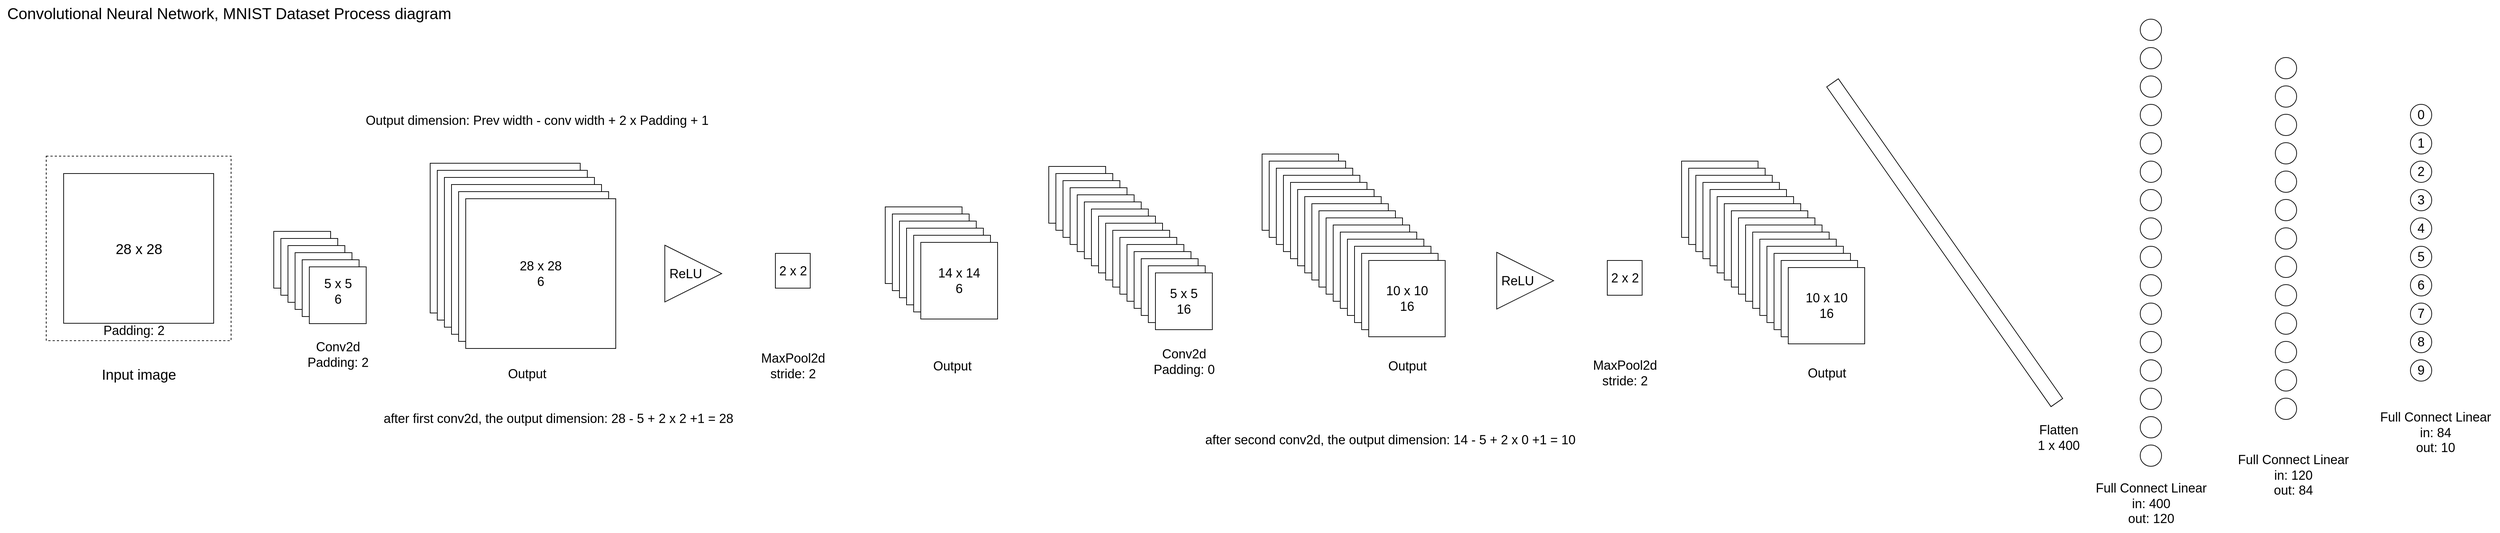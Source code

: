 <mxfile version="22.0.8" type="github">
  <diagram name="Page-1" id="3bokzZT7uCwafQ7YfKig">
    <mxGraphModel dx="2603" dy="1649" grid="1" gridSize="10" guides="1" tooltips="1" connect="1" arrows="1" fold="1" page="1" pageScale="1" pageWidth="1169" pageHeight="827" math="0" shadow="0">
      <root>
        <mxCell id="0" />
        <mxCell id="1" parent="0" />
        <mxCell id="Qpnqg18ZxqCp_iBwWqdQ-3" value="&lt;font style=&quot;font-size: 20px;&quot;&gt;Input image&lt;/font&gt;" style="text;html=1;align=center;verticalAlign=middle;resizable=0;points=[];autosize=1;strokeColor=none;fillColor=none;" vertex="1" parent="1">
          <mxGeometry x="85" y="350" width="130" height="40" as="geometry" />
        </mxCell>
        <mxCell id="Qpnqg18ZxqCp_iBwWqdQ-4" value="" style="whiteSpace=wrap;html=1;aspect=fixed;" vertex="1" parent="1">
          <mxGeometry x="340" y="169" width="80" height="80" as="geometry" />
        </mxCell>
        <mxCell id="Qpnqg18ZxqCp_iBwWqdQ-5" value="" style="whiteSpace=wrap;html=1;aspect=fixed;" vertex="1" parent="1">
          <mxGeometry x="350" y="179" width="80" height="80" as="geometry" />
        </mxCell>
        <mxCell id="Qpnqg18ZxqCp_iBwWqdQ-6" value="" style="whiteSpace=wrap;html=1;aspect=fixed;" vertex="1" parent="1">
          <mxGeometry x="360" y="189" width="80" height="80" as="geometry" />
        </mxCell>
        <mxCell id="Qpnqg18ZxqCp_iBwWqdQ-7" value="" style="whiteSpace=wrap;html=1;aspect=fixed;" vertex="1" parent="1">
          <mxGeometry x="370" y="199" width="80" height="80" as="geometry" />
        </mxCell>
        <mxCell id="Qpnqg18ZxqCp_iBwWqdQ-8" value="" style="whiteSpace=wrap;html=1;aspect=fixed;" vertex="1" parent="1">
          <mxGeometry x="380" y="209" width="80" height="80" as="geometry" />
        </mxCell>
        <mxCell id="Qpnqg18ZxqCp_iBwWqdQ-9" value="" style="whiteSpace=wrap;html=1;aspect=fixed;" vertex="1" parent="1">
          <mxGeometry x="390" y="219" width="80" height="80" as="geometry" />
        </mxCell>
        <mxCell id="Qpnqg18ZxqCp_iBwWqdQ-12" value="" style="whiteSpace=wrap;html=1;aspect=fixed;dashed=1;" vertex="1" parent="1">
          <mxGeometry x="20" y="63" width="260" height="260" as="geometry" />
        </mxCell>
        <mxCell id="Qpnqg18ZxqCp_iBwWqdQ-10" value="&lt;font style=&quot;font-size: 18px;&quot;&gt;Conv2d&lt;br&gt;Padding: 2&lt;br&gt;&lt;/font&gt;" style="text;html=1;align=center;verticalAlign=middle;resizable=0;points=[];autosize=1;strokeColor=none;fillColor=none;fontSize=18;" vertex="1" parent="1">
          <mxGeometry x="375" y="313" width="110" height="60" as="geometry" />
        </mxCell>
        <mxCell id="Qpnqg18ZxqCp_iBwWqdQ-11" value="5 x 5&lt;br&gt;6&lt;br&gt;" style="text;html=1;align=center;verticalAlign=middle;resizable=0;points=[];autosize=1;strokeColor=none;fillColor=none;fontSize=18;" vertex="1" parent="1">
          <mxGeometry x="400" y="224" width="60" height="60" as="geometry" />
        </mxCell>
        <mxCell id="Qpnqg18ZxqCp_iBwWqdQ-13" value="&lt;font style=&quot;font-size: 20px;&quot;&gt;28 x 28&lt;/font&gt;" style="whiteSpace=wrap;html=1;aspect=fixed;" vertex="1" parent="1">
          <mxGeometry x="44.5" y="87.5" width="211" height="211" as="geometry" />
        </mxCell>
        <mxCell id="Qpnqg18ZxqCp_iBwWqdQ-14" value="&lt;font style=&quot;font-size: 18px;&quot;&gt;Padding: 2&lt;/font&gt;" style="text;html=1;align=center;verticalAlign=middle;resizable=0;points=[];autosize=1;strokeColor=none;fillColor=none;" vertex="1" parent="1">
          <mxGeometry x="88" y="289" width="110" height="40" as="geometry" />
        </mxCell>
        <mxCell id="Qpnqg18ZxqCp_iBwWqdQ-16" value="" style="whiteSpace=wrap;html=1;aspect=fixed;" vertex="1" parent="1">
          <mxGeometry x="560" y="73" width="211" height="211" as="geometry" />
        </mxCell>
        <mxCell id="Qpnqg18ZxqCp_iBwWqdQ-17" value="" style="whiteSpace=wrap;html=1;aspect=fixed;" vertex="1" parent="1">
          <mxGeometry x="570" y="83" width="211" height="211" as="geometry" />
        </mxCell>
        <mxCell id="Qpnqg18ZxqCp_iBwWqdQ-18" value="" style="whiteSpace=wrap;html=1;aspect=fixed;" vertex="1" parent="1">
          <mxGeometry x="580" y="93" width="211" height="211" as="geometry" />
        </mxCell>
        <mxCell id="Qpnqg18ZxqCp_iBwWqdQ-19" value="" style="whiteSpace=wrap;html=1;aspect=fixed;" vertex="1" parent="1">
          <mxGeometry x="590" y="103" width="211" height="211" as="geometry" />
        </mxCell>
        <mxCell id="Qpnqg18ZxqCp_iBwWqdQ-20" value="" style="whiteSpace=wrap;html=1;aspect=fixed;" vertex="1" parent="1">
          <mxGeometry x="600" y="113" width="211" height="211" as="geometry" />
        </mxCell>
        <mxCell id="Qpnqg18ZxqCp_iBwWqdQ-21" value="&lt;font style=&quot;font-size: 18px;&quot;&gt;28 x 28&lt;br&gt;6&lt;br&gt;&lt;/font&gt;" style="whiteSpace=wrap;html=1;aspect=fixed;" vertex="1" parent="1">
          <mxGeometry x="610" y="123" width="211" height="211" as="geometry" />
        </mxCell>
        <mxCell id="Qpnqg18ZxqCp_iBwWqdQ-22" value="&lt;font style=&quot;font-size: 18px;&quot;&gt;Output&lt;/font&gt;" style="text;html=1;align=center;verticalAlign=middle;resizable=0;points=[];autosize=1;strokeColor=none;fillColor=none;" vertex="1" parent="1">
          <mxGeometry x="655.5" y="350" width="80" height="40" as="geometry" />
        </mxCell>
        <mxCell id="Qpnqg18ZxqCp_iBwWqdQ-24" value="" style="triangle;whiteSpace=wrap;html=1;" vertex="1" parent="1">
          <mxGeometry x="890" y="188.5" width="80" height="80" as="geometry" />
        </mxCell>
        <mxCell id="Qpnqg18ZxqCp_iBwWqdQ-25" value="&lt;font style=&quot;font-size: 18px;&quot;&gt;ReLU&lt;/font&gt;" style="text;html=1;align=center;verticalAlign=middle;resizable=0;points=[];autosize=1;strokeColor=none;fillColor=none;" vertex="1" parent="1">
          <mxGeometry x="884" y="209" width="70" height="40" as="geometry" />
        </mxCell>
        <mxCell id="Qpnqg18ZxqCp_iBwWqdQ-26" value="&lt;font style=&quot;font-size: 18px;&quot;&gt;2 x 2&lt;/font&gt;" style="whiteSpace=wrap;html=1;aspect=fixed;" vertex="1" parent="1">
          <mxGeometry x="1045.5" y="200" width="49" height="49" as="geometry" />
        </mxCell>
        <mxCell id="Qpnqg18ZxqCp_iBwWqdQ-27" value="&lt;font style=&quot;font-size: 18px;&quot;&gt;MaxPool2d&lt;br&gt;stride: 2&lt;br&gt;&lt;/font&gt;" style="text;html=1;align=center;verticalAlign=middle;resizable=0;points=[];autosize=1;strokeColor=none;fillColor=none;" vertex="1" parent="1">
          <mxGeometry x="1015" y="329" width="110" height="60" as="geometry" />
        </mxCell>
        <mxCell id="Qpnqg18ZxqCp_iBwWqdQ-28" value="" style="whiteSpace=wrap;html=1;aspect=fixed;" vertex="1" parent="1">
          <mxGeometry x="1200" y="134.5" width="108" height="108" as="geometry" />
        </mxCell>
        <mxCell id="Qpnqg18ZxqCp_iBwWqdQ-29" value="" style="whiteSpace=wrap;html=1;aspect=fixed;" vertex="1" parent="1">
          <mxGeometry x="1210" y="144.5" width="108" height="108" as="geometry" />
        </mxCell>
        <mxCell id="Qpnqg18ZxqCp_iBwWqdQ-30" value="" style="whiteSpace=wrap;html=1;aspect=fixed;" vertex="1" parent="1">
          <mxGeometry x="1220" y="154.5" width="108" height="108" as="geometry" />
        </mxCell>
        <mxCell id="Qpnqg18ZxqCp_iBwWqdQ-31" value="" style="whiteSpace=wrap;html=1;aspect=fixed;" vertex="1" parent="1">
          <mxGeometry x="1230" y="164.5" width="108" height="108" as="geometry" />
        </mxCell>
        <mxCell id="Qpnqg18ZxqCp_iBwWqdQ-32" value="" style="whiteSpace=wrap;html=1;aspect=fixed;" vertex="1" parent="1">
          <mxGeometry x="1240" y="174.5" width="108" height="108" as="geometry" />
        </mxCell>
        <mxCell id="Qpnqg18ZxqCp_iBwWqdQ-33" value="&lt;font style=&quot;font-size: 18px;&quot;&gt;14 x 14&lt;br&gt;6&lt;br&gt;&lt;/font&gt;" style="whiteSpace=wrap;html=1;aspect=fixed;" vertex="1" parent="1">
          <mxGeometry x="1250" y="184.5" width="108" height="108" as="geometry" />
        </mxCell>
        <mxCell id="Qpnqg18ZxqCp_iBwWqdQ-34" value="&lt;font style=&quot;font-size: 18px;&quot;&gt;Output&lt;/font&gt;" style="text;html=1;align=center;verticalAlign=middle;resizable=0;points=[];autosize=1;strokeColor=none;fillColor=none;" vertex="1" parent="1">
          <mxGeometry x="1254" y="339" width="80" height="40" as="geometry" />
        </mxCell>
        <mxCell id="Qpnqg18ZxqCp_iBwWqdQ-36" value="" style="whiteSpace=wrap;html=1;aspect=fixed;" vertex="1" parent="1">
          <mxGeometry x="1430" y="77.5" width="80" height="80" as="geometry" />
        </mxCell>
        <mxCell id="Qpnqg18ZxqCp_iBwWqdQ-37" value="" style="whiteSpace=wrap;html=1;aspect=fixed;" vertex="1" parent="1">
          <mxGeometry x="1440" y="87.5" width="80" height="80" as="geometry" />
        </mxCell>
        <mxCell id="Qpnqg18ZxqCp_iBwWqdQ-38" value="" style="whiteSpace=wrap;html=1;aspect=fixed;" vertex="1" parent="1">
          <mxGeometry x="1450" y="97.5" width="80" height="80" as="geometry" />
        </mxCell>
        <mxCell id="Qpnqg18ZxqCp_iBwWqdQ-39" value="" style="whiteSpace=wrap;html=1;aspect=fixed;" vertex="1" parent="1">
          <mxGeometry x="1460" y="107.5" width="80" height="80" as="geometry" />
        </mxCell>
        <mxCell id="Qpnqg18ZxqCp_iBwWqdQ-40" value="" style="whiteSpace=wrap;html=1;aspect=fixed;" vertex="1" parent="1">
          <mxGeometry x="1470" y="117.5" width="80" height="80" as="geometry" />
        </mxCell>
        <mxCell id="Qpnqg18ZxqCp_iBwWqdQ-41" value="" style="whiteSpace=wrap;html=1;aspect=fixed;" vertex="1" parent="1">
          <mxGeometry x="1480" y="127.5" width="80" height="80" as="geometry" />
        </mxCell>
        <mxCell id="Qpnqg18ZxqCp_iBwWqdQ-42" value="" style="whiteSpace=wrap;html=1;aspect=fixed;" vertex="1" parent="1">
          <mxGeometry x="1490" y="137.5" width="80" height="80" as="geometry" />
        </mxCell>
        <mxCell id="Qpnqg18ZxqCp_iBwWqdQ-43" value="" style="whiteSpace=wrap;html=1;aspect=fixed;" vertex="1" parent="1">
          <mxGeometry x="1500" y="147.5" width="80" height="80" as="geometry" />
        </mxCell>
        <mxCell id="Qpnqg18ZxqCp_iBwWqdQ-44" value="" style="whiteSpace=wrap;html=1;aspect=fixed;" vertex="1" parent="1">
          <mxGeometry x="1510" y="157.5" width="80" height="80" as="geometry" />
        </mxCell>
        <mxCell id="Qpnqg18ZxqCp_iBwWqdQ-45" value="" style="whiteSpace=wrap;html=1;aspect=fixed;" vertex="1" parent="1">
          <mxGeometry x="1520" y="167.5" width="80" height="80" as="geometry" />
        </mxCell>
        <mxCell id="Qpnqg18ZxqCp_iBwWqdQ-46" value="" style="whiteSpace=wrap;html=1;aspect=fixed;" vertex="1" parent="1">
          <mxGeometry x="1530" y="177.5" width="80" height="80" as="geometry" />
        </mxCell>
        <mxCell id="Qpnqg18ZxqCp_iBwWqdQ-47" value="" style="whiteSpace=wrap;html=1;aspect=fixed;" vertex="1" parent="1">
          <mxGeometry x="1540" y="187.5" width="80" height="80" as="geometry" />
        </mxCell>
        <mxCell id="Qpnqg18ZxqCp_iBwWqdQ-48" value="" style="whiteSpace=wrap;html=1;aspect=fixed;" vertex="1" parent="1">
          <mxGeometry x="1550" y="197.5" width="80" height="80" as="geometry" />
        </mxCell>
        <mxCell id="Qpnqg18ZxqCp_iBwWqdQ-49" value="" style="whiteSpace=wrap;html=1;aspect=fixed;" vertex="1" parent="1">
          <mxGeometry x="1560" y="207.5" width="80" height="80" as="geometry" />
        </mxCell>
        <mxCell id="Qpnqg18ZxqCp_iBwWqdQ-50" value="" style="whiteSpace=wrap;html=1;aspect=fixed;" vertex="1" parent="1">
          <mxGeometry x="1570" y="217.5" width="80" height="80" as="geometry" />
        </mxCell>
        <mxCell id="Qpnqg18ZxqCp_iBwWqdQ-51" value="&lt;font style=&quot;font-size: 18px;&quot;&gt;5 x 5&lt;br&gt;16&lt;/font&gt;" style="whiteSpace=wrap;html=1;aspect=fixed;" vertex="1" parent="1">
          <mxGeometry x="1580" y="227.5" width="80" height="80" as="geometry" />
        </mxCell>
        <mxCell id="Qpnqg18ZxqCp_iBwWqdQ-52" value="&lt;font style=&quot;font-size: 18px;&quot;&gt;Conv2d&lt;br&gt;Padding: 0&lt;br&gt;&lt;/font&gt;" style="text;html=1;align=center;verticalAlign=middle;resizable=0;points=[];autosize=1;strokeColor=none;fillColor=none;fontSize=18;" vertex="1" parent="1">
          <mxGeometry x="1565" y="323" width="110" height="60" as="geometry" />
        </mxCell>
        <mxCell id="Qpnqg18ZxqCp_iBwWqdQ-53" value="" style="whiteSpace=wrap;html=1;aspect=fixed;" vertex="1" parent="1">
          <mxGeometry x="1730" y="60" width="107.5" height="107.5" as="geometry" />
        </mxCell>
        <mxCell id="Qpnqg18ZxqCp_iBwWqdQ-54" value="" style="whiteSpace=wrap;html=1;aspect=fixed;" vertex="1" parent="1">
          <mxGeometry x="1740" y="70" width="107.5" height="107.5" as="geometry" />
        </mxCell>
        <mxCell id="Qpnqg18ZxqCp_iBwWqdQ-55" value="" style="whiteSpace=wrap;html=1;aspect=fixed;" vertex="1" parent="1">
          <mxGeometry x="1750" y="80" width="107.5" height="107.5" as="geometry" />
        </mxCell>
        <mxCell id="Qpnqg18ZxqCp_iBwWqdQ-56" value="" style="whiteSpace=wrap;html=1;aspect=fixed;" vertex="1" parent="1">
          <mxGeometry x="1760" y="90" width="107.5" height="107.5" as="geometry" />
        </mxCell>
        <mxCell id="Qpnqg18ZxqCp_iBwWqdQ-57" value="" style="whiteSpace=wrap;html=1;aspect=fixed;" vertex="1" parent="1">
          <mxGeometry x="1770" y="100" width="107.5" height="107.5" as="geometry" />
        </mxCell>
        <mxCell id="Qpnqg18ZxqCp_iBwWqdQ-58" value="" style="whiteSpace=wrap;html=1;aspect=fixed;" vertex="1" parent="1">
          <mxGeometry x="1780" y="110" width="107.5" height="107.5" as="geometry" />
        </mxCell>
        <mxCell id="Qpnqg18ZxqCp_iBwWqdQ-59" value="" style="whiteSpace=wrap;html=1;aspect=fixed;" vertex="1" parent="1">
          <mxGeometry x="1790" y="120" width="107.5" height="107.5" as="geometry" />
        </mxCell>
        <mxCell id="Qpnqg18ZxqCp_iBwWqdQ-60" value="" style="whiteSpace=wrap;html=1;aspect=fixed;" vertex="1" parent="1">
          <mxGeometry x="1800" y="130" width="107.5" height="107.5" as="geometry" />
        </mxCell>
        <mxCell id="Qpnqg18ZxqCp_iBwWqdQ-61" value="" style="whiteSpace=wrap;html=1;aspect=fixed;" vertex="1" parent="1">
          <mxGeometry x="1810" y="140" width="107.5" height="107.5" as="geometry" />
        </mxCell>
        <mxCell id="Qpnqg18ZxqCp_iBwWqdQ-62" value="" style="whiteSpace=wrap;html=1;aspect=fixed;" vertex="1" parent="1">
          <mxGeometry x="1820" y="150" width="107.5" height="107.5" as="geometry" />
        </mxCell>
        <mxCell id="Qpnqg18ZxqCp_iBwWqdQ-63" value="" style="whiteSpace=wrap;html=1;aspect=fixed;" vertex="1" parent="1">
          <mxGeometry x="1830" y="160" width="107.5" height="107.5" as="geometry" />
        </mxCell>
        <mxCell id="Qpnqg18ZxqCp_iBwWqdQ-64" value="" style="whiteSpace=wrap;html=1;aspect=fixed;" vertex="1" parent="1">
          <mxGeometry x="1840" y="170" width="107.5" height="107.5" as="geometry" />
        </mxCell>
        <mxCell id="Qpnqg18ZxqCp_iBwWqdQ-65" value="" style="whiteSpace=wrap;html=1;aspect=fixed;" vertex="1" parent="1">
          <mxGeometry x="1850" y="180" width="107.5" height="107.5" as="geometry" />
        </mxCell>
        <mxCell id="Qpnqg18ZxqCp_iBwWqdQ-66" value="" style="whiteSpace=wrap;html=1;aspect=fixed;" vertex="1" parent="1">
          <mxGeometry x="1860" y="190" width="107.5" height="107.5" as="geometry" />
        </mxCell>
        <mxCell id="Qpnqg18ZxqCp_iBwWqdQ-67" value="" style="whiteSpace=wrap;html=1;aspect=fixed;" vertex="1" parent="1">
          <mxGeometry x="1870" y="200" width="107.5" height="107.5" as="geometry" />
        </mxCell>
        <mxCell id="Qpnqg18ZxqCp_iBwWqdQ-68" value="&lt;font style=&quot;font-size: 18px;&quot;&gt;10 x 10&lt;br&gt;16&lt;/font&gt;" style="whiteSpace=wrap;html=1;aspect=fixed;" vertex="1" parent="1">
          <mxGeometry x="1880" y="210" width="107.5" height="107.5" as="geometry" />
        </mxCell>
        <mxCell id="Qpnqg18ZxqCp_iBwWqdQ-69" value="&lt;font style=&quot;font-size: 18px;&quot;&gt;Output&lt;/font&gt;" style="text;html=1;align=center;verticalAlign=middle;resizable=0;points=[];autosize=1;strokeColor=none;fillColor=none;" vertex="1" parent="1">
          <mxGeometry x="1893.75" y="339" width="80" height="40" as="geometry" />
        </mxCell>
        <mxCell id="Qpnqg18ZxqCp_iBwWqdQ-70" value="&lt;font style=&quot;font-size: 18px;&quot;&gt;Output dimension: Prev width - conv width + 2 x Padding + 1&lt;/font&gt;" style="text;html=1;align=center;verticalAlign=middle;resizable=0;points=[];autosize=1;strokeColor=none;fillColor=none;" vertex="1" parent="1">
          <mxGeometry x="455" y="-7" width="510" height="40" as="geometry" />
        </mxCell>
        <mxCell id="Qpnqg18ZxqCp_iBwWqdQ-71" value="&lt;font style=&quot;font-size: 18px;&quot;&gt;after first conv2d, the output dimension: 28 - 5 + 2 x 2 +1 = 28&lt;/font&gt;" style="text;html=1;align=center;verticalAlign=middle;resizable=0;points=[];autosize=1;strokeColor=none;fillColor=none;" vertex="1" parent="1">
          <mxGeometry x="480" y="413" width="520" height="40" as="geometry" />
        </mxCell>
        <mxCell id="Qpnqg18ZxqCp_iBwWqdQ-72" value="&lt;font style=&quot;font-size: 18px;&quot;&gt;after second conv2d, the output dimension: 14 - 5 + 2 x 0 +1 = 10&lt;/font&gt;" style="text;html=1;align=center;verticalAlign=middle;resizable=0;points=[];autosize=1;strokeColor=none;fillColor=none;" vertex="1" parent="1">
          <mxGeometry x="1640" y="443" width="540" height="40" as="geometry" />
        </mxCell>
        <mxCell id="Qpnqg18ZxqCp_iBwWqdQ-73" value="" style="triangle;whiteSpace=wrap;html=1;" vertex="1" parent="1">
          <mxGeometry x="2060" y="198.5" width="80" height="80" as="geometry" />
        </mxCell>
        <mxCell id="Qpnqg18ZxqCp_iBwWqdQ-74" value="&lt;font style=&quot;font-size: 18px;&quot;&gt;ReLU&lt;/font&gt;" style="text;html=1;align=center;verticalAlign=middle;resizable=0;points=[];autosize=1;strokeColor=none;fillColor=none;" vertex="1" parent="1">
          <mxGeometry x="2054" y="219" width="70" height="40" as="geometry" />
        </mxCell>
        <mxCell id="Qpnqg18ZxqCp_iBwWqdQ-75" value="&lt;font style=&quot;font-size: 18px;&quot;&gt;2 x 2&lt;/font&gt;" style="whiteSpace=wrap;html=1;aspect=fixed;" vertex="1" parent="1">
          <mxGeometry x="2215.5" y="210" width="49" height="49" as="geometry" />
        </mxCell>
        <mxCell id="Qpnqg18ZxqCp_iBwWqdQ-76" value="&lt;font style=&quot;font-size: 18px;&quot;&gt;MaxPool2d&lt;br&gt;stride: 2&lt;br&gt;&lt;/font&gt;" style="text;html=1;align=center;verticalAlign=middle;resizable=0;points=[];autosize=1;strokeColor=none;fillColor=none;" vertex="1" parent="1">
          <mxGeometry x="2185" y="339" width="110" height="60" as="geometry" />
        </mxCell>
        <mxCell id="Qpnqg18ZxqCp_iBwWqdQ-77" value="" style="whiteSpace=wrap;html=1;aspect=fixed;" vertex="1" parent="1">
          <mxGeometry x="2320" y="70" width="107.5" height="107.5" as="geometry" />
        </mxCell>
        <mxCell id="Qpnqg18ZxqCp_iBwWqdQ-78" value="" style="whiteSpace=wrap;html=1;aspect=fixed;" vertex="1" parent="1">
          <mxGeometry x="2330" y="80" width="107.5" height="107.5" as="geometry" />
        </mxCell>
        <mxCell id="Qpnqg18ZxqCp_iBwWqdQ-79" value="" style="whiteSpace=wrap;html=1;aspect=fixed;" vertex="1" parent="1">
          <mxGeometry x="2340" y="90" width="107.5" height="107.5" as="geometry" />
        </mxCell>
        <mxCell id="Qpnqg18ZxqCp_iBwWqdQ-80" value="" style="whiteSpace=wrap;html=1;aspect=fixed;" vertex="1" parent="1">
          <mxGeometry x="2350" y="100" width="107.5" height="107.5" as="geometry" />
        </mxCell>
        <mxCell id="Qpnqg18ZxqCp_iBwWqdQ-81" value="" style="whiteSpace=wrap;html=1;aspect=fixed;" vertex="1" parent="1">
          <mxGeometry x="2360" y="110" width="107.5" height="107.5" as="geometry" />
        </mxCell>
        <mxCell id="Qpnqg18ZxqCp_iBwWqdQ-82" value="" style="whiteSpace=wrap;html=1;aspect=fixed;" vertex="1" parent="1">
          <mxGeometry x="2370" y="120" width="107.5" height="107.5" as="geometry" />
        </mxCell>
        <mxCell id="Qpnqg18ZxqCp_iBwWqdQ-83" value="" style="whiteSpace=wrap;html=1;aspect=fixed;" vertex="1" parent="1">
          <mxGeometry x="2380" y="130" width="107.5" height="107.5" as="geometry" />
        </mxCell>
        <mxCell id="Qpnqg18ZxqCp_iBwWqdQ-84" value="" style="whiteSpace=wrap;html=1;aspect=fixed;" vertex="1" parent="1">
          <mxGeometry x="2390" y="140" width="107.5" height="107.5" as="geometry" />
        </mxCell>
        <mxCell id="Qpnqg18ZxqCp_iBwWqdQ-85" value="" style="whiteSpace=wrap;html=1;aspect=fixed;" vertex="1" parent="1">
          <mxGeometry x="2400" y="150" width="107.5" height="107.5" as="geometry" />
        </mxCell>
        <mxCell id="Qpnqg18ZxqCp_iBwWqdQ-86" value="" style="whiteSpace=wrap;html=1;aspect=fixed;" vertex="1" parent="1">
          <mxGeometry x="2410" y="160" width="107.5" height="107.5" as="geometry" />
        </mxCell>
        <mxCell id="Qpnqg18ZxqCp_iBwWqdQ-87" value="" style="whiteSpace=wrap;html=1;aspect=fixed;" vertex="1" parent="1">
          <mxGeometry x="2420" y="170" width="107.5" height="107.5" as="geometry" />
        </mxCell>
        <mxCell id="Qpnqg18ZxqCp_iBwWqdQ-88" value="" style="whiteSpace=wrap;html=1;aspect=fixed;" vertex="1" parent="1">
          <mxGeometry x="2430" y="180" width="107.5" height="107.5" as="geometry" />
        </mxCell>
        <mxCell id="Qpnqg18ZxqCp_iBwWqdQ-89" value="" style="whiteSpace=wrap;html=1;aspect=fixed;" vertex="1" parent="1">
          <mxGeometry x="2440" y="190" width="107.5" height="107.5" as="geometry" />
        </mxCell>
        <mxCell id="Qpnqg18ZxqCp_iBwWqdQ-90" value="" style="whiteSpace=wrap;html=1;aspect=fixed;" vertex="1" parent="1">
          <mxGeometry x="2450" y="200" width="107.5" height="107.5" as="geometry" />
        </mxCell>
        <mxCell id="Qpnqg18ZxqCp_iBwWqdQ-91" value="" style="whiteSpace=wrap;html=1;aspect=fixed;" vertex="1" parent="1">
          <mxGeometry x="2460" y="210" width="107.5" height="107.5" as="geometry" />
        </mxCell>
        <mxCell id="Qpnqg18ZxqCp_iBwWqdQ-92" value="&lt;font style=&quot;font-size: 18px;&quot;&gt;10 x 10&lt;br&gt;16&lt;/font&gt;" style="whiteSpace=wrap;html=1;aspect=fixed;" vertex="1" parent="1">
          <mxGeometry x="2470" y="220" width="107.5" height="107.5" as="geometry" />
        </mxCell>
        <mxCell id="Qpnqg18ZxqCp_iBwWqdQ-93" value="&lt;font style=&quot;font-size: 18px;&quot;&gt;Output&lt;/font&gt;" style="text;html=1;align=center;verticalAlign=middle;resizable=0;points=[];autosize=1;strokeColor=none;fillColor=none;" vertex="1" parent="1">
          <mxGeometry x="2483.75" y="349" width="80" height="40" as="geometry" />
        </mxCell>
        <mxCell id="Qpnqg18ZxqCp_iBwWqdQ-95" value="" style="rounded=0;whiteSpace=wrap;html=1;direction=south;rotation=55;" vertex="1" parent="1">
          <mxGeometry x="2415" y="175" width="550" height="20" as="geometry" />
        </mxCell>
        <mxCell id="Qpnqg18ZxqCp_iBwWqdQ-96" value="&lt;font style=&quot;font-size: 18px;&quot;&gt;Flatten&lt;br&gt;1 x 400&lt;br&gt;&lt;/font&gt;" style="text;html=1;align=center;verticalAlign=middle;resizable=0;points=[];autosize=1;strokeColor=none;fillColor=none;" vertex="1" parent="1">
          <mxGeometry x="2810" y="430" width="80" height="60" as="geometry" />
        </mxCell>
        <mxCell id="Qpnqg18ZxqCp_iBwWqdQ-97" value="" style="ellipse;whiteSpace=wrap;html=1;aspect=fixed;" vertex="1" parent="1">
          <mxGeometry x="2965" y="-130" width="30" height="30" as="geometry" />
        </mxCell>
        <mxCell id="Qpnqg18ZxqCp_iBwWqdQ-98" value="" style="ellipse;whiteSpace=wrap;html=1;aspect=fixed;" vertex="1" parent="1">
          <mxGeometry x="2965" y="-90" width="30" height="30" as="geometry" />
        </mxCell>
        <mxCell id="Qpnqg18ZxqCp_iBwWqdQ-99" value="" style="ellipse;whiteSpace=wrap;html=1;aspect=fixed;" vertex="1" parent="1">
          <mxGeometry x="2965" y="-50" width="30" height="30" as="geometry" />
        </mxCell>
        <mxCell id="Qpnqg18ZxqCp_iBwWqdQ-100" value="" style="ellipse;whiteSpace=wrap;html=1;aspect=fixed;" vertex="1" parent="1">
          <mxGeometry x="2965" y="-10" width="30" height="30" as="geometry" />
        </mxCell>
        <mxCell id="Qpnqg18ZxqCp_iBwWqdQ-101" value="" style="ellipse;whiteSpace=wrap;html=1;aspect=fixed;" vertex="1" parent="1">
          <mxGeometry x="2965" y="30" width="30" height="30" as="geometry" />
        </mxCell>
        <mxCell id="Qpnqg18ZxqCp_iBwWqdQ-102" value="" style="ellipse;whiteSpace=wrap;html=1;aspect=fixed;" vertex="1" parent="1">
          <mxGeometry x="2965" y="70" width="30" height="30" as="geometry" />
        </mxCell>
        <mxCell id="Qpnqg18ZxqCp_iBwWqdQ-103" value="" style="ellipse;whiteSpace=wrap;html=1;aspect=fixed;" vertex="1" parent="1">
          <mxGeometry x="2965" y="270" width="30" height="30" as="geometry" />
        </mxCell>
        <mxCell id="Qpnqg18ZxqCp_iBwWqdQ-104" value="" style="ellipse;whiteSpace=wrap;html=1;aspect=fixed;" vertex="1" parent="1">
          <mxGeometry x="2965" y="310" width="30" height="30" as="geometry" />
        </mxCell>
        <mxCell id="Qpnqg18ZxqCp_iBwWqdQ-105" value="" style="ellipse;whiteSpace=wrap;html=1;aspect=fixed;" vertex="1" parent="1">
          <mxGeometry x="2965" y="350" width="30" height="30" as="geometry" />
        </mxCell>
        <mxCell id="Qpnqg18ZxqCp_iBwWqdQ-106" value="" style="ellipse;whiteSpace=wrap;html=1;aspect=fixed;" vertex="1" parent="1">
          <mxGeometry x="2965" y="390" width="30" height="30" as="geometry" />
        </mxCell>
        <mxCell id="Qpnqg18ZxqCp_iBwWqdQ-107" value="" style="ellipse;whiteSpace=wrap;html=1;aspect=fixed;" vertex="1" parent="1">
          <mxGeometry x="2965" y="430" width="30" height="30" as="geometry" />
        </mxCell>
        <mxCell id="Qpnqg18ZxqCp_iBwWqdQ-108" value="" style="ellipse;whiteSpace=wrap;html=1;aspect=fixed;" vertex="1" parent="1">
          <mxGeometry x="2965" y="470" width="30" height="30" as="geometry" />
        </mxCell>
        <mxCell id="Qpnqg18ZxqCp_iBwWqdQ-109" value="" style="ellipse;whiteSpace=wrap;html=1;aspect=fixed;" vertex="1" parent="1">
          <mxGeometry x="3155" y="4" width="30" height="30" as="geometry" />
        </mxCell>
        <mxCell id="Qpnqg18ZxqCp_iBwWqdQ-110" value="" style="ellipse;whiteSpace=wrap;html=1;aspect=fixed;" vertex="1" parent="1">
          <mxGeometry x="3155" y="44" width="30" height="30" as="geometry" />
        </mxCell>
        <mxCell id="Qpnqg18ZxqCp_iBwWqdQ-111" value="" style="ellipse;whiteSpace=wrap;html=1;aspect=fixed;" vertex="1" parent="1">
          <mxGeometry x="3155" y="84" width="30" height="30" as="geometry" />
        </mxCell>
        <mxCell id="Qpnqg18ZxqCp_iBwWqdQ-112" value="" style="ellipse;whiteSpace=wrap;html=1;aspect=fixed;" vertex="1" parent="1">
          <mxGeometry x="3155" y="124" width="30" height="30" as="geometry" />
        </mxCell>
        <mxCell id="Qpnqg18ZxqCp_iBwWqdQ-113" value="" style="ellipse;whiteSpace=wrap;html=1;aspect=fixed;" vertex="1" parent="1">
          <mxGeometry x="3155" y="244" width="30" height="30" as="geometry" />
        </mxCell>
        <mxCell id="Qpnqg18ZxqCp_iBwWqdQ-114" value="" style="ellipse;whiteSpace=wrap;html=1;aspect=fixed;" vertex="1" parent="1">
          <mxGeometry x="3155" y="284" width="30" height="30" as="geometry" />
        </mxCell>
        <mxCell id="Qpnqg18ZxqCp_iBwWqdQ-115" value="" style="ellipse;whiteSpace=wrap;html=1;aspect=fixed;" vertex="1" parent="1">
          <mxGeometry x="3155" y="324" width="30" height="30" as="geometry" />
        </mxCell>
        <mxCell id="Qpnqg18ZxqCp_iBwWqdQ-116" value="" style="ellipse;whiteSpace=wrap;html=1;aspect=fixed;" vertex="1" parent="1">
          <mxGeometry x="3155" y="364" width="30" height="30" as="geometry" />
        </mxCell>
        <mxCell id="Qpnqg18ZxqCp_iBwWqdQ-117" value="&lt;font style=&quot;font-size: 18px;&quot;&gt;0&lt;/font&gt;" style="ellipse;whiteSpace=wrap;html=1;aspect=fixed;" vertex="1" parent="1">
          <mxGeometry x="3345" y="-10" width="30" height="30" as="geometry" />
        </mxCell>
        <mxCell id="Qpnqg18ZxqCp_iBwWqdQ-118" value="&lt;font style=&quot;font-size: 18px;&quot;&gt;1&lt;/font&gt;" style="ellipse;whiteSpace=wrap;html=1;aspect=fixed;" vertex="1" parent="1">
          <mxGeometry x="3345" y="30" width="30" height="30" as="geometry" />
        </mxCell>
        <mxCell id="Qpnqg18ZxqCp_iBwWqdQ-120" value="&lt;span style=&quot;color: rgb(0, 0, 0); font-family: Helvetica; font-size: 18px; font-style: normal; font-variant-ligatures: normal; font-variant-caps: normal; font-weight: 400; letter-spacing: normal; orphans: 2; text-align: center; text-indent: 0px; text-transform: none; widows: 2; word-spacing: 0px; -webkit-text-stroke-width: 0px; background-color: rgb(251, 251, 251); text-decoration-thickness: initial; text-decoration-style: initial; text-decoration-color: initial; float: none; display: inline !important;&quot;&gt;3&lt;/span&gt;" style="ellipse;whiteSpace=wrap;html=1;aspect=fixed;" vertex="1" parent="1">
          <mxGeometry x="3345" y="110" width="30" height="30" as="geometry" />
        </mxCell>
        <mxCell id="Qpnqg18ZxqCp_iBwWqdQ-121" value="&lt;span style=&quot;color: rgb(0, 0, 0); font-family: Helvetica; font-size: 18px; font-style: normal; font-variant-ligatures: normal; font-variant-caps: normal; font-weight: 400; letter-spacing: normal; orphans: 2; text-align: center; text-indent: 0px; text-transform: none; widows: 2; word-spacing: 0px; -webkit-text-stroke-width: 0px; background-color: rgb(251, 251, 251); text-decoration-thickness: initial; text-decoration-style: initial; text-decoration-color: initial; float: none; display: inline !important;&quot;&gt;4&lt;/span&gt;" style="ellipse;whiteSpace=wrap;html=1;aspect=fixed;" vertex="1" parent="1">
          <mxGeometry x="3345" y="150" width="30" height="30" as="geometry" />
        </mxCell>
        <mxCell id="Qpnqg18ZxqCp_iBwWqdQ-123" value="" style="ellipse;whiteSpace=wrap;html=1;aspect=fixed;" vertex="1" parent="1">
          <mxGeometry x="2965" y="110" width="30" height="30" as="geometry" />
        </mxCell>
        <mxCell id="Qpnqg18ZxqCp_iBwWqdQ-124" value="" style="ellipse;whiteSpace=wrap;html=1;aspect=fixed;" vertex="1" parent="1">
          <mxGeometry x="2965" y="150" width="30" height="30" as="geometry" />
        </mxCell>
        <mxCell id="Qpnqg18ZxqCp_iBwWqdQ-125" value="" style="ellipse;whiteSpace=wrap;html=1;aspect=fixed;" vertex="1" parent="1">
          <mxGeometry x="2965" y="190" width="30" height="30" as="geometry" />
        </mxCell>
        <mxCell id="Qpnqg18ZxqCp_iBwWqdQ-126" value="" style="ellipse;whiteSpace=wrap;html=1;aspect=fixed;" vertex="1" parent="1">
          <mxGeometry x="2965" y="230" width="30" height="30" as="geometry" />
        </mxCell>
        <mxCell id="Qpnqg18ZxqCp_iBwWqdQ-128" value="" style="ellipse;whiteSpace=wrap;html=1;aspect=fixed;" vertex="1" parent="1">
          <mxGeometry x="3155" y="-36" width="30" height="30" as="geometry" />
        </mxCell>
        <mxCell id="Qpnqg18ZxqCp_iBwWqdQ-129" value="" style="ellipse;whiteSpace=wrap;html=1;aspect=fixed;" vertex="1" parent="1">
          <mxGeometry x="3155" y="-76" width="30" height="30" as="geometry" />
        </mxCell>
        <mxCell id="Qpnqg18ZxqCp_iBwWqdQ-130" value="" style="ellipse;whiteSpace=wrap;html=1;aspect=fixed;" vertex="1" parent="1">
          <mxGeometry x="3155" y="204" width="30" height="30" as="geometry" />
        </mxCell>
        <mxCell id="Qpnqg18ZxqCp_iBwWqdQ-131" value="" style="ellipse;whiteSpace=wrap;html=1;aspect=fixed;" vertex="1" parent="1">
          <mxGeometry x="3155" y="164" width="30" height="30" as="geometry" />
        </mxCell>
        <mxCell id="Qpnqg18ZxqCp_iBwWqdQ-132" value="" style="ellipse;whiteSpace=wrap;html=1;aspect=fixed;" vertex="1" parent="1">
          <mxGeometry x="3155" y="404" width="30" height="30" as="geometry" />
        </mxCell>
        <mxCell id="Qpnqg18ZxqCp_iBwWqdQ-133" value="&lt;font style=&quot;font-size: 18px;&quot;&gt;Full Connect Linear&lt;br&gt;in: 400&lt;br&gt;out: 120&lt;br&gt;&lt;/font&gt;" style="text;html=1;align=center;verticalAlign=middle;resizable=0;points=[];autosize=1;strokeColor=none;fillColor=none;" vertex="1" parent="1">
          <mxGeometry x="2890" y="513" width="180" height="80" as="geometry" />
        </mxCell>
        <mxCell id="Qpnqg18ZxqCp_iBwWqdQ-134" value="&lt;font style=&quot;font-size: 18px;&quot;&gt;Full Connect Linear&lt;br&gt;in: 120&lt;br&gt;out: 84&lt;br&gt;&lt;/font&gt;" style="text;html=1;align=center;verticalAlign=middle;resizable=0;points=[];autosize=1;strokeColor=none;fillColor=none;" vertex="1" parent="1">
          <mxGeometry x="3090" y="473" width="180" height="80" as="geometry" />
        </mxCell>
        <mxCell id="Qpnqg18ZxqCp_iBwWqdQ-135" value="&lt;span style=&quot;color: rgb(0, 0, 0); font-family: Helvetica; font-size: 18px; font-style: normal; font-variant-ligatures: normal; font-variant-caps: normal; font-weight: 400; letter-spacing: normal; orphans: 2; text-align: center; text-indent: 0px; text-transform: none; widows: 2; word-spacing: 0px; -webkit-text-stroke-width: 0px; background-color: rgb(251, 251, 251); text-decoration-thickness: initial; text-decoration-style: initial; text-decoration-color: initial; float: none; display: inline !important;&quot;&gt;5&lt;/span&gt;" style="ellipse;whiteSpace=wrap;html=1;aspect=fixed;" vertex="1" parent="1">
          <mxGeometry x="3345" y="190" width="30" height="30" as="geometry" />
        </mxCell>
        <mxCell id="Qpnqg18ZxqCp_iBwWqdQ-136" value="&lt;span style=&quot;color: rgb(0, 0, 0); font-family: Helvetica; font-size: 18px; font-style: normal; font-variant-ligatures: normal; font-variant-caps: normal; font-weight: 400; letter-spacing: normal; orphans: 2; text-align: center; text-indent: 0px; text-transform: none; widows: 2; word-spacing: 0px; -webkit-text-stroke-width: 0px; background-color: rgb(251, 251, 251); text-decoration-thickness: initial; text-decoration-style: initial; text-decoration-color: initial; float: none; display: inline !important;&quot;&gt;6&lt;/span&gt;" style="ellipse;whiteSpace=wrap;html=1;aspect=fixed;" vertex="1" parent="1">
          <mxGeometry x="3345" y="230" width="30" height="30" as="geometry" />
        </mxCell>
        <mxCell id="Qpnqg18ZxqCp_iBwWqdQ-137" value="&lt;span style=&quot;color: rgb(0, 0, 0); font-family: Helvetica; font-size: 18px; font-style: normal; font-variant-ligatures: normal; font-variant-caps: normal; font-weight: 400; letter-spacing: normal; orphans: 2; text-align: center; text-indent: 0px; text-transform: none; widows: 2; word-spacing: 0px; -webkit-text-stroke-width: 0px; background-color: rgb(251, 251, 251); text-decoration-thickness: initial; text-decoration-style: initial; text-decoration-color: initial; float: none; display: inline !important;&quot;&gt;7&lt;/span&gt;" style="ellipse;whiteSpace=wrap;html=1;aspect=fixed;" vertex="1" parent="1">
          <mxGeometry x="3345" y="270" width="30" height="30" as="geometry" />
        </mxCell>
        <mxCell id="Qpnqg18ZxqCp_iBwWqdQ-138" value="&lt;span style=&quot;color: rgb(0, 0, 0); font-family: Helvetica; font-size: 18px; font-style: normal; font-variant-ligatures: normal; font-variant-caps: normal; font-weight: 400; letter-spacing: normal; orphans: 2; text-align: center; text-indent: 0px; text-transform: none; widows: 2; word-spacing: 0px; -webkit-text-stroke-width: 0px; background-color: rgb(251, 251, 251); text-decoration-thickness: initial; text-decoration-style: initial; text-decoration-color: initial; float: none; display: inline !important;&quot;&gt;8&lt;/span&gt;" style="ellipse;whiteSpace=wrap;html=1;aspect=fixed;" vertex="1" parent="1">
          <mxGeometry x="3345" y="310" width="30" height="30" as="geometry" />
        </mxCell>
        <mxCell id="Qpnqg18ZxqCp_iBwWqdQ-139" value="&lt;span style=&quot;color: rgb(0, 0, 0); font-family: Helvetica; font-size: 18px; font-style: normal; font-variant-ligatures: normal; font-variant-caps: normal; font-weight: 400; letter-spacing: normal; orphans: 2; text-align: center; text-indent: 0px; text-transform: none; widows: 2; word-spacing: 0px; -webkit-text-stroke-width: 0px; background-color: rgb(251, 251, 251); text-decoration-thickness: initial; text-decoration-style: initial; text-decoration-color: initial; float: none; display: inline !important;&quot;&gt;9&lt;/span&gt;" style="ellipse;whiteSpace=wrap;html=1;aspect=fixed;" vertex="1" parent="1">
          <mxGeometry x="3345" y="350" width="30" height="30" as="geometry" />
        </mxCell>
        <mxCell id="Qpnqg18ZxqCp_iBwWqdQ-141" value="&lt;font style=&quot;font-size: 18px;&quot;&gt;2&lt;/font&gt;" style="ellipse;whiteSpace=wrap;html=1;aspect=fixed;" vertex="1" parent="1">
          <mxGeometry x="3345" y="70" width="30" height="30" as="geometry" />
        </mxCell>
        <mxCell id="Qpnqg18ZxqCp_iBwWqdQ-142" value="&lt;font style=&quot;font-size: 18px;&quot;&gt;Full Connect Linear&lt;br&gt;in: 84&lt;br&gt;out: 10&lt;br&gt;&lt;/font&gt;" style="text;html=1;align=center;verticalAlign=middle;resizable=0;points=[];autosize=1;strokeColor=none;fillColor=none;" vertex="1" parent="1">
          <mxGeometry x="3290" y="413" width="180" height="80" as="geometry" />
        </mxCell>
        <mxCell id="bAEIoEkL-7gUkvATW2qR-1" value="&lt;font style=&quot;font-size: 22px;&quot;&gt;Convolutional Neural Network, MNIST Dataset Process diagram&amp;nbsp;&lt;/font&gt;" style="text;html=1;align=center;verticalAlign=middle;resizable=0;points=[];autosize=1;strokeColor=none;fillColor=none;" vertex="1" parent="1">
          <mxGeometry x="-45" y="-157" width="650" height="40" as="geometry" />
        </mxCell>
      </root>
    </mxGraphModel>
  </diagram>
</mxfile>
